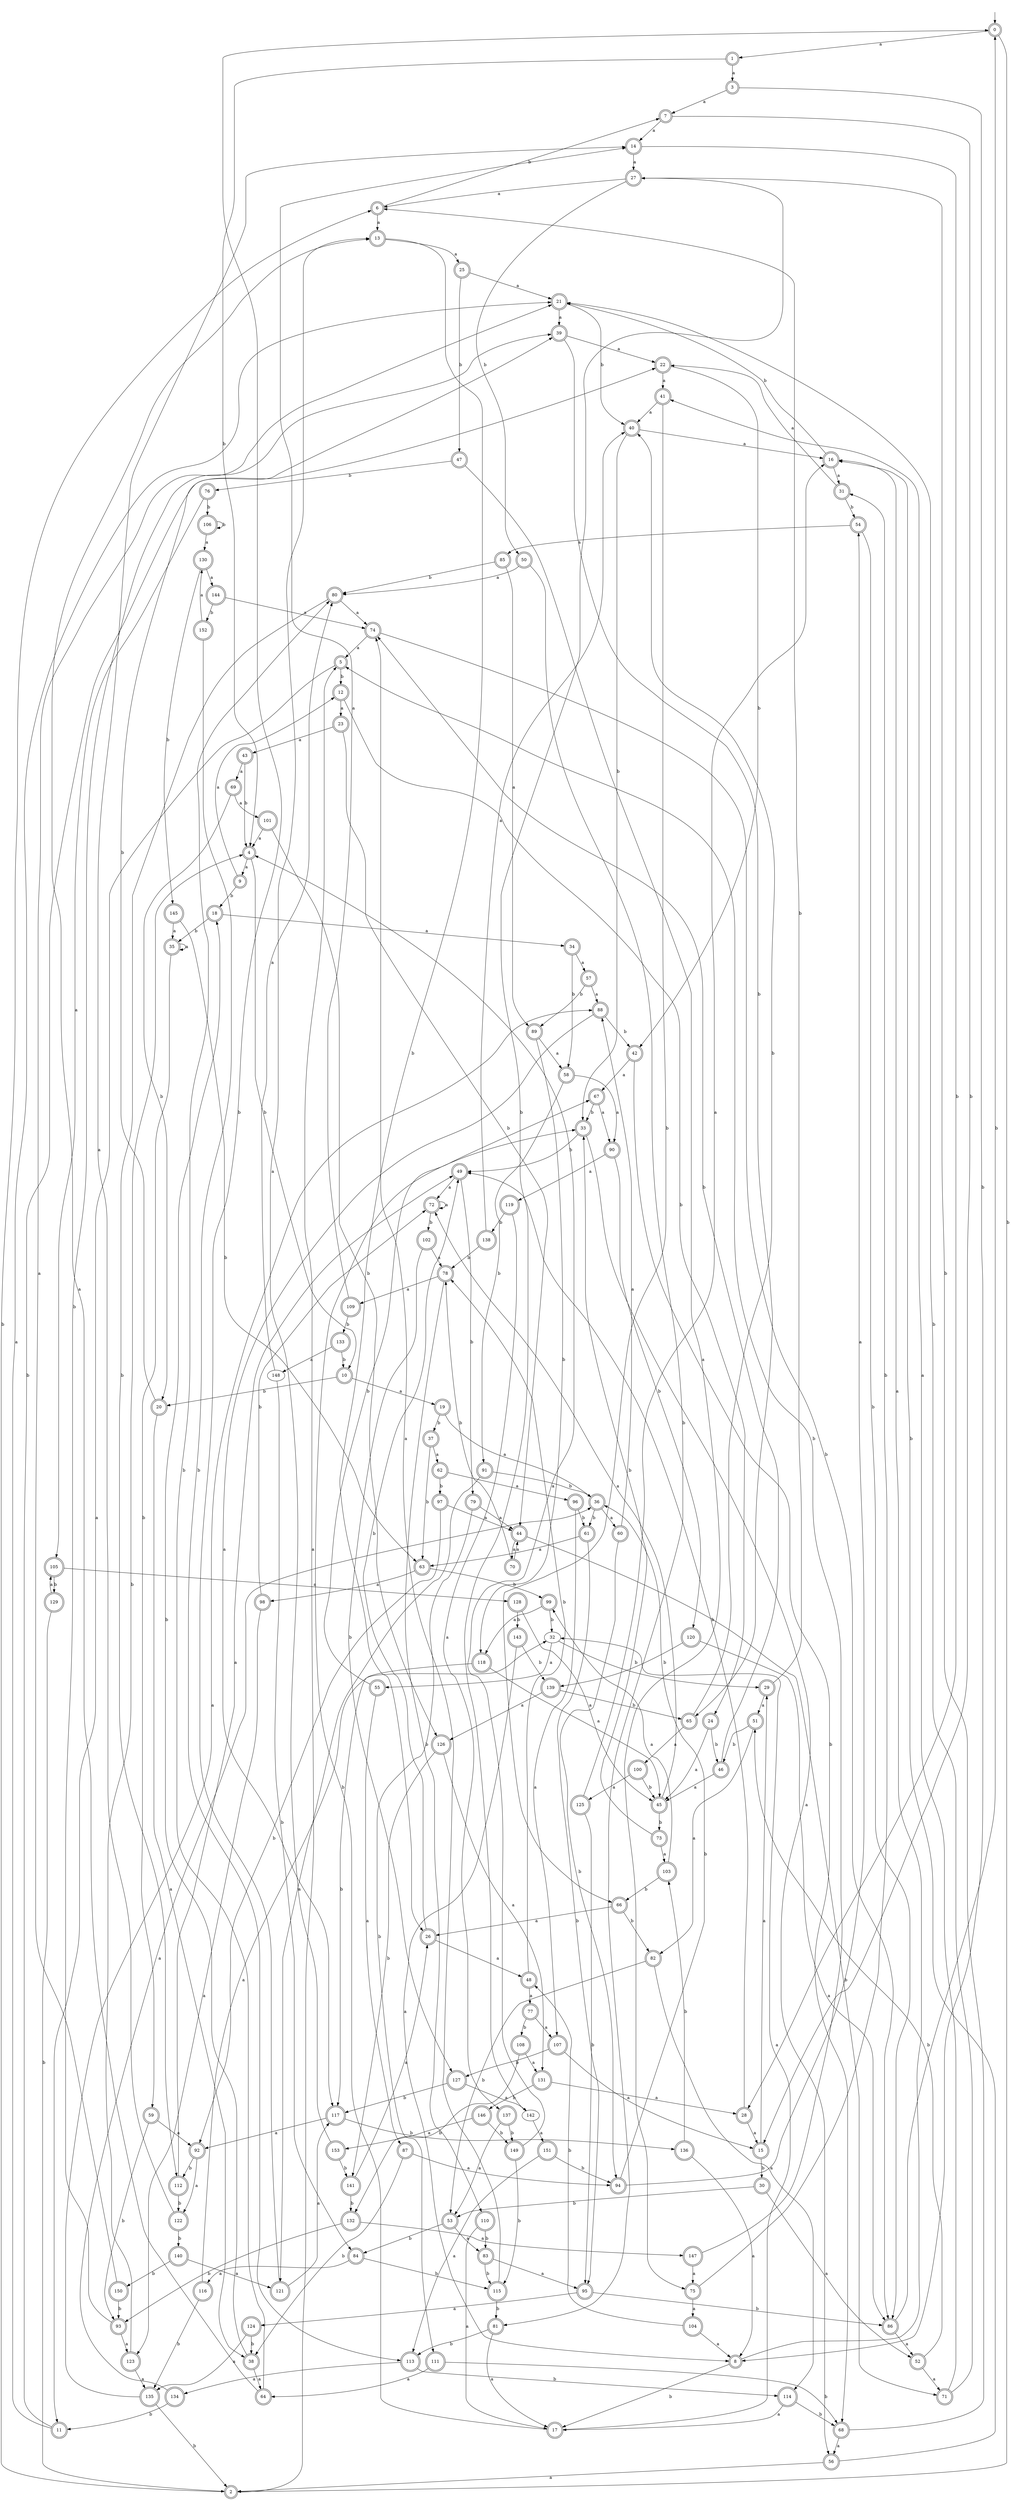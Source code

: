 digraph RandomDFA {
  __start0 [label="", shape=none];
  __start0 -> 0 [label=""];
  0 [shape=circle] [shape=doublecircle]
  0 -> 1 [label="a"]
  0 -> 2 [label="b"]
  1 [shape=doublecircle]
  1 -> 3 [label="a"]
  1 -> 4 [label="b"]
  2 [shape=doublecircle]
  2 -> 5 [label="a"]
  2 -> 6 [label="b"]
  3 [shape=doublecircle]
  3 -> 7 [label="a"]
  3 -> 8 [label="b"]
  4 [shape=doublecircle]
  4 -> 9 [label="a"]
  4 -> 10 [label="b"]
  5 [shape=doublecircle]
  5 -> 11 [label="a"]
  5 -> 12 [label="b"]
  6 [shape=doublecircle]
  6 -> 13 [label="a"]
  6 -> 7 [label="b"]
  7 [shape=doublecircle]
  7 -> 14 [label="a"]
  7 -> 15 [label="b"]
  8 [shape=doublecircle]
  8 -> 16 [label="a"]
  8 -> 17 [label="b"]
  9 [shape=doublecircle]
  9 -> 12 [label="a"]
  9 -> 18 [label="b"]
  10 [shape=doublecircle]
  10 -> 19 [label="a"]
  10 -> 20 [label="b"]
  11 [shape=doublecircle]
  11 -> 21 [label="a"]
  11 -> 22 [label="b"]
  12 [shape=doublecircle]
  12 -> 23 [label="a"]
  12 -> 24 [label="b"]
  13 [shape=doublecircle]
  13 -> 25 [label="a"]
  13 -> 26 [label="b"]
  14 [shape=doublecircle]
  14 -> 27 [label="a"]
  14 -> 28 [label="b"]
  15 [shape=doublecircle]
  15 -> 29 [label="a"]
  15 -> 30 [label="b"]
  16 [shape=doublecircle]
  16 -> 31 [label="a"]
  16 -> 21 [label="b"]
  17 [shape=doublecircle]
  17 -> 32 [label="a"]
  17 -> 33 [label="b"]
  18 [shape=doublecircle]
  18 -> 34 [label="a"]
  18 -> 35 [label="b"]
  19 [shape=doublecircle]
  19 -> 36 [label="a"]
  19 -> 37 [label="b"]
  20 [shape=doublecircle]
  20 -> 38 [label="a"]
  20 -> 39 [label="b"]
  21 [shape=doublecircle]
  21 -> 39 [label="a"]
  21 -> 40 [label="b"]
  22 [shape=doublecircle]
  22 -> 41 [label="a"]
  22 -> 42 [label="b"]
  23 [shape=doublecircle]
  23 -> 43 [label="a"]
  23 -> 44 [label="b"]
  24 [shape=doublecircle]
  24 -> 45 [label="a"]
  24 -> 46 [label="b"]
  25 [shape=doublecircle]
  25 -> 21 [label="a"]
  25 -> 47 [label="b"]
  26 [shape=doublecircle]
  26 -> 48 [label="a"]
  26 -> 49 [label="b"]
  27 [shape=doublecircle]
  27 -> 6 [label="a"]
  27 -> 50 [label="b"]
  28 [shape=doublecircle]
  28 -> 15 [label="a"]
  28 -> 49 [label="b"]
  29 [shape=doublecircle]
  29 -> 51 [label="a"]
  29 -> 6 [label="b"]
  30 [shape=doublecircle]
  30 -> 52 [label="a"]
  30 -> 53 [label="b"]
  31 [shape=doublecircle]
  31 -> 22 [label="a"]
  31 -> 54 [label="b"]
  32
  32 -> 55 [label="a"]
  32 -> 29 [label="b"]
  33 [shape=doublecircle]
  33 -> 56 [label="a"]
  33 -> 49 [label="b"]
  34 [shape=doublecircle]
  34 -> 57 [label="a"]
  34 -> 58 [label="b"]
  35 [shape=doublecircle]
  35 -> 35 [label="a"]
  35 -> 59 [label="b"]
  36 [shape=doublecircle]
  36 -> 60 [label="a"]
  36 -> 61 [label="b"]
  37 [shape=doublecircle]
  37 -> 62 [label="a"]
  37 -> 63 [label="b"]
  38 [shape=doublecircle]
  38 -> 64 [label="a"]
  38 -> 18 [label="b"]
  39 [shape=doublecircle]
  39 -> 22 [label="a"]
  39 -> 65 [label="b"]
  40 [shape=doublecircle]
  40 -> 16 [label="a"]
  40 -> 33 [label="b"]
  41 [shape=doublecircle]
  41 -> 40 [label="a"]
  41 -> 66 [label="b"]
  42 [shape=doublecircle]
  42 -> 67 [label="a"]
  42 -> 68 [label="b"]
  43 [shape=doublecircle]
  43 -> 69 [label="a"]
  43 -> 4 [label="b"]
  44 [shape=doublecircle]
  44 -> 70 [label="a"]
  44 -> 71 [label="b"]
  45 [shape=doublecircle]
  45 -> 72 [label="a"]
  45 -> 73 [label="b"]
  46 [shape=doublecircle]
  46 -> 45 [label="a"]
  46 -> 74 [label="b"]
  47 [shape=doublecircle]
  47 -> 75 [label="a"]
  47 -> 76 [label="b"]
  48 [shape=doublecircle]
  48 -> 77 [label="a"]
  48 -> 78 [label="b"]
  49 [shape=doublecircle]
  49 -> 72 [label="a"]
  49 -> 79 [label="b"]
  50 [shape=doublecircle]
  50 -> 80 [label="a"]
  50 -> 81 [label="b"]
  51 [shape=doublecircle]
  51 -> 82 [label="a"]
  51 -> 46 [label="b"]
  52 [shape=doublecircle]
  52 -> 71 [label="a"]
  52 -> 51 [label="b"]
  53 [shape=doublecircle]
  53 -> 83 [label="a"]
  53 -> 84 [label="b"]
  54 [shape=doublecircle]
  54 -> 85 [label="a"]
  54 -> 86 [label="b"]
  55 [shape=doublecircle]
  55 -> 87 [label="a"]
  55 -> 67 [label="b"]
  56 [shape=doublecircle]
  56 -> 2 [label="a"]
  56 -> 16 [label="b"]
  57 [shape=doublecircle]
  57 -> 88 [label="a"]
  57 -> 89 [label="b"]
  58 [shape=doublecircle]
  58 -> 90 [label="a"]
  58 -> 91 [label="b"]
  59 [shape=doublecircle]
  59 -> 92 [label="a"]
  59 -> 93 [label="b"]
  60 [shape=doublecircle]
  60 -> 88 [label="a"]
  60 -> 94 [label="b"]
  61 [shape=doublecircle]
  61 -> 63 [label="a"]
  61 -> 95 [label="b"]
  62 [shape=doublecircle]
  62 -> 96 [label="a"]
  62 -> 97 [label="b"]
  63 [shape=doublecircle]
  63 -> 98 [label="a"]
  63 -> 99 [label="b"]
  64 [shape=doublecircle]
  64 -> 13 [label="a"]
  64 -> 80 [label="b"]
  65 [shape=doublecircle]
  65 -> 100 [label="a"]
  65 -> 40 [label="b"]
  66 [shape=doublecircle]
  66 -> 26 [label="a"]
  66 -> 82 [label="b"]
  67 [shape=doublecircle]
  67 -> 90 [label="a"]
  67 -> 33 [label="b"]
  68 [shape=doublecircle]
  68 -> 56 [label="a"]
  68 -> 27 [label="b"]
  69 [shape=doublecircle]
  69 -> 101 [label="a"]
  69 -> 20 [label="b"]
  70 [shape=doublecircle]
  70 -> 44 [label="a"]
  70 -> 78 [label="b"]
  71 [shape=doublecircle]
  71 -> 41 [label="a"]
  71 -> 21 [label="b"]
  72 [shape=doublecircle]
  72 -> 72 [label="a"]
  72 -> 102 [label="b"]
  73 [shape=doublecircle]
  73 -> 103 [label="a"]
  73 -> 33 [label="b"]
  74 [shape=doublecircle]
  74 -> 5 [label="a"]
  74 -> 86 [label="b"]
  75 [shape=doublecircle]
  75 -> 104 [label="a"]
  75 -> 31 [label="b"]
  76 [shape=doublecircle]
  76 -> 105 [label="a"]
  76 -> 106 [label="b"]
  77 [shape=doublecircle]
  77 -> 107 [label="a"]
  77 -> 108 [label="b"]
  78 [shape=doublecircle]
  78 -> 109 [label="a"]
  78 -> 110 [label="b"]
  79 [shape=doublecircle]
  79 -> 44 [label="a"]
  79 -> 111 [label="b"]
  80 [shape=doublecircle]
  80 -> 74 [label="a"]
  80 -> 112 [label="b"]
  81 [shape=doublecircle]
  81 -> 17 [label="a"]
  81 -> 113 [label="b"]
  82 [shape=doublecircle]
  82 -> 114 [label="a"]
  82 -> 53 [label="b"]
  83 [shape=doublecircle]
  83 -> 95 [label="a"]
  83 -> 115 [label="b"]
  84 [shape=doublecircle]
  84 -> 116 [label="a"]
  84 -> 115 [label="b"]
  85 [shape=doublecircle]
  85 -> 89 [label="a"]
  85 -> 80 [label="b"]
  86 [shape=doublecircle]
  86 -> 52 [label="a"]
  86 -> 0 [label="b"]
  87 [shape=doublecircle]
  87 -> 94 [label="a"]
  87 -> 38 [label="b"]
  88 [shape=doublecircle]
  88 -> 117 [label="a"]
  88 -> 42 [label="b"]
  89 [shape=doublecircle]
  89 -> 58 [label="a"]
  89 -> 118 [label="b"]
  90 [shape=doublecircle]
  90 -> 119 [label="a"]
  90 -> 120 [label="b"]
  91 [shape=doublecircle]
  91 -> 121 [label="a"]
  91 -> 36 [label="b"]
  92 [shape=doublecircle]
  92 -> 122 [label="a"]
  92 -> 112 [label="b"]
  93 [shape=doublecircle]
  93 -> 123 [label="a"]
  93 -> 39 [label="b"]
  94 [shape=doublecircle]
  94 -> 54 [label="a"]
  94 -> 36 [label="b"]
  95 [shape=doublecircle]
  95 -> 124 [label="a"]
  95 -> 86 [label="b"]
  96 [shape=doublecircle]
  96 -> 107 [label="a"]
  96 -> 61 [label="b"]
  97 [shape=doublecircle]
  97 -> 44 [label="a"]
  97 -> 92 [label="b"]
  98 [shape=doublecircle]
  98 -> 123 [label="a"]
  98 -> 72 [label="b"]
  99 [shape=doublecircle]
  99 -> 118 [label="a"]
  99 -> 32 [label="b"]
  100 [shape=doublecircle]
  100 -> 125 [label="a"]
  100 -> 45 [label="b"]
  101 [shape=doublecircle]
  101 -> 4 [label="a"]
  101 -> 126 [label="b"]
  102 [shape=doublecircle]
  102 -> 78 [label="a"]
  102 -> 127 [label="b"]
  103 [shape=doublecircle]
  103 -> 99 [label="a"]
  103 -> 66 [label="b"]
  104 [shape=doublecircle]
  104 -> 8 [label="a"]
  104 -> 48 [label="b"]
  105 [shape=doublecircle]
  105 -> 128 [label="a"]
  105 -> 129 [label="b"]
  106 [shape=doublecircle]
  106 -> 130 [label="a"]
  106 -> 106 [label="b"]
  107 [shape=doublecircle]
  107 -> 15 [label="a"]
  107 -> 127 [label="b"]
  108 [shape=doublecircle]
  108 -> 131 [label="a"]
  108 -> 132 [label="b"]
  109 [shape=doublecircle]
  109 -> 14 [label="a"]
  109 -> 133 [label="b"]
  110 [shape=doublecircle]
  110 -> 17 [label="a"]
  110 -> 83 [label="b"]
  111 [shape=doublecircle]
  111 -> 64 [label="a"]
  111 -> 68 [label="b"]
  112 [shape=doublecircle]
  112 -> 49 [label="a"]
  112 -> 122 [label="b"]
  113 [shape=doublecircle]
  113 -> 134 [label="a"]
  113 -> 114 [label="b"]
  114 [shape=doublecircle]
  114 -> 17 [label="a"]
  114 -> 68 [label="b"]
  115 [shape=doublecircle]
  115 -> 74 [label="a"]
  115 -> 81 [label="b"]
  116 [shape=doublecircle]
  116 -> 32 [label="a"]
  116 -> 135 [label="b"]
  117 [shape=doublecircle]
  117 -> 92 [label="a"]
  117 -> 136 [label="b"]
  118 [shape=doublecircle]
  118 -> 45 [label="a"]
  118 -> 117 [label="b"]
  119 [shape=doublecircle]
  119 -> 137 [label="a"]
  119 -> 138 [label="b"]
  120 [shape=doublecircle]
  120 -> 86 [label="a"]
  120 -> 139 [label="b"]
  121 [shape=doublecircle]
  121 -> 117 [label="a"]
  121 -> 0 [label="b"]
  122 [shape=doublecircle]
  122 -> 14 [label="a"]
  122 -> 140 [label="b"]
  123 [shape=doublecircle]
  123 -> 135 [label="a"]
  123 -> 4 [label="b"]
  124 [shape=doublecircle]
  124 -> 135 [label="a"]
  124 -> 38 [label="b"]
  125 [shape=doublecircle]
  125 -> 16 [label="a"]
  125 -> 95 [label="b"]
  126 [shape=doublecircle]
  126 -> 131 [label="a"]
  126 -> 141 [label="b"]
  127 [shape=doublecircle]
  127 -> 142 [label="a"]
  127 -> 117 [label="b"]
  128 [shape=doublecircle]
  128 -> 45 [label="a"]
  128 -> 143 [label="b"]
  129 [shape=doublecircle]
  129 -> 105 [label="a"]
  129 -> 2 [label="b"]
  130 [shape=doublecircle]
  130 -> 144 [label="a"]
  130 -> 145 [label="b"]
  131 [shape=doublecircle]
  131 -> 28 [label="a"]
  131 -> 146 [label="b"]
  132 [shape=doublecircle]
  132 -> 147 [label="a"]
  132 -> 93 [label="b"]
  133 [shape=doublecircle]
  133 -> 148 [label="a"]
  133 -> 10 [label="b"]
  134 [shape=doublecircle]
  134 -> 36 [label="a"]
  134 -> 11 [label="b"]
  135 [shape=doublecircle]
  135 -> 88 [label="a"]
  135 -> 2 [label="b"]
  136 [shape=doublecircle]
  136 -> 8 [label="a"]
  136 -> 103 [label="b"]
  137 [shape=doublecircle]
  137 -> 53 [label="a"]
  137 -> 149 [label="b"]
  138 [shape=doublecircle]
  138 -> 40 [label="a"]
  138 -> 78 [label="b"]
  139 [shape=doublecircle]
  139 -> 126 [label="a"]
  139 -> 65 [label="b"]
  140 [shape=doublecircle]
  140 -> 121 [label="a"]
  140 -> 150 [label="b"]
  141 [shape=doublecircle]
  141 -> 26 [label="a"]
  141 -> 132 [label="b"]
  142
  142 -> 151 [label="a"]
  142 -> 27 [label="b"]
  143 [shape=doublecircle]
  143 -> 8 [label="a"]
  143 -> 139 [label="b"]
  144 [shape=doublecircle]
  144 -> 74 [label="a"]
  144 -> 152 [label="b"]
  145 [shape=doublecircle]
  145 -> 35 [label="a"]
  145 -> 63 [label="b"]
  146 [shape=doublecircle]
  146 -> 153 [label="a"]
  146 -> 149 [label="b"]
  147 [shape=doublecircle]
  147 -> 75 [label="a"]
  147 -> 5 [label="b"]
  148
  148 -> 80 [label="a"]
  148 -> 84 [label="b"]
  149 [shape=doublecircle]
  149 -> 4 [label="a"]
  149 -> 115 [label="b"]
  150 [shape=doublecircle]
  150 -> 21 [label="a"]
  150 -> 93 [label="b"]
  151 [shape=doublecircle]
  151 -> 113 [label="a"]
  151 -> 94 [label="b"]
  152 [shape=doublecircle]
  152 -> 130 [label="a"]
  152 -> 113 [label="b"]
  153 [shape=doublecircle]
  153 -> 13 [label="a"]
  153 -> 141 [label="b"]
}
